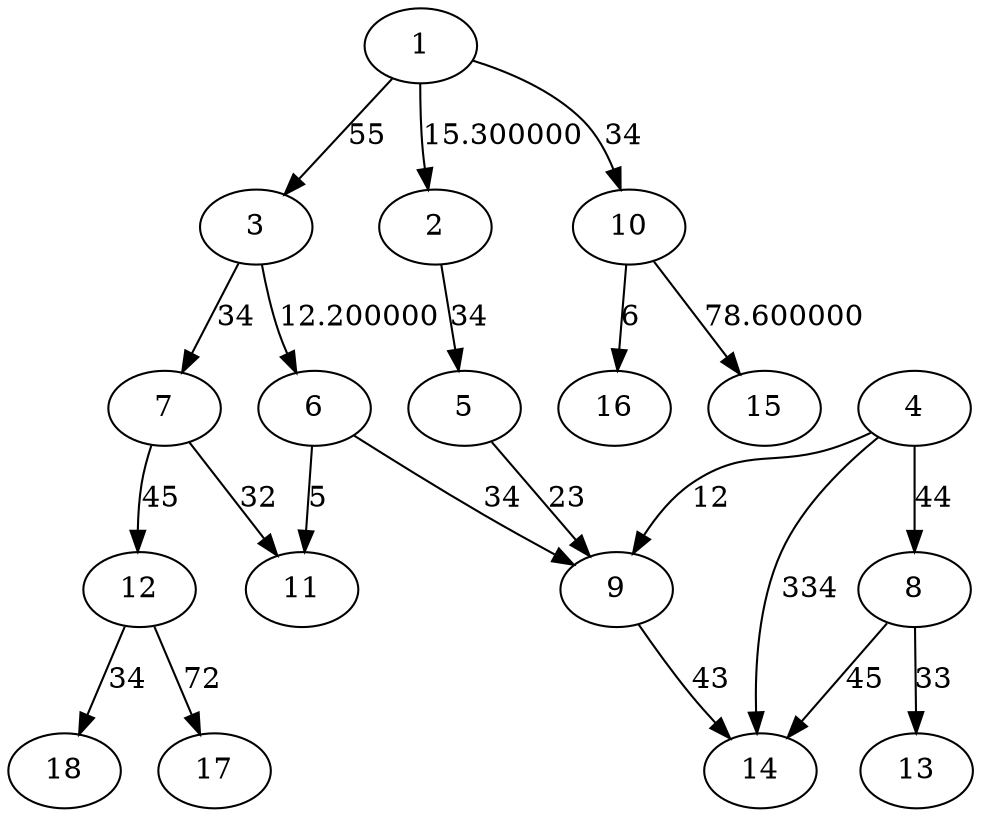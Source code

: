 digraph {
    1 -> 2 [label = 15.300000];
    1 -> 3 [label = 55];
    1 -> 10 [label = 34];
    2 -> 5 [label = 34];
    3 -> 6 [label = 12.200000];
    3 -> 7 [label = 34];
    4 -> 8 [label = 44];
    4 -> 9 [label = 12];
    4 -> 14 [label = 334];
    5 -> 9 [label = 23];
    6 -> 9 [label = 34];
    6 -> 11 [label = 5];
    7 -> 11 [label = 32];
    7 -> 12 [label = 45];
    8 -> 13 [label = 33];
    8 -> 14 [label = 45];
    9 -> 14 [label = 43];
    10 -> 15 [label = 78.600000];
    10 -> 16 [label = 6];
    12 -> 17 [label = 72];
    12 -> 18 [label = 34];
}
